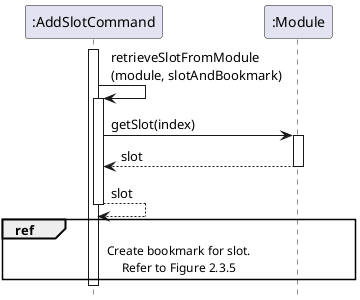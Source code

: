@startuml
hide footbox
skinparam ParticipantPadding 20

participant ":AddSlotCommand" as AddSlotCommand
participant ":Module" as Module


activate AddSlotCommand

AddSlotCommand -> AddSlotCommand : retrieveSlotFromModule\n(module, slotAndBookmark)
activate AddSlotCommand

AddSlotCommand -> Module : getSlot(index)
activate Module

Module --> AddSlotCommand : slot
deactivate Module

AddSlotCommand --> AddSlotCommand : slot
deactivate AddSlotCommand

ref over AddSlotCommand, Module
    Create bookmark for slot.
    Refer to Figure 2.3.5
end ref



@enduml